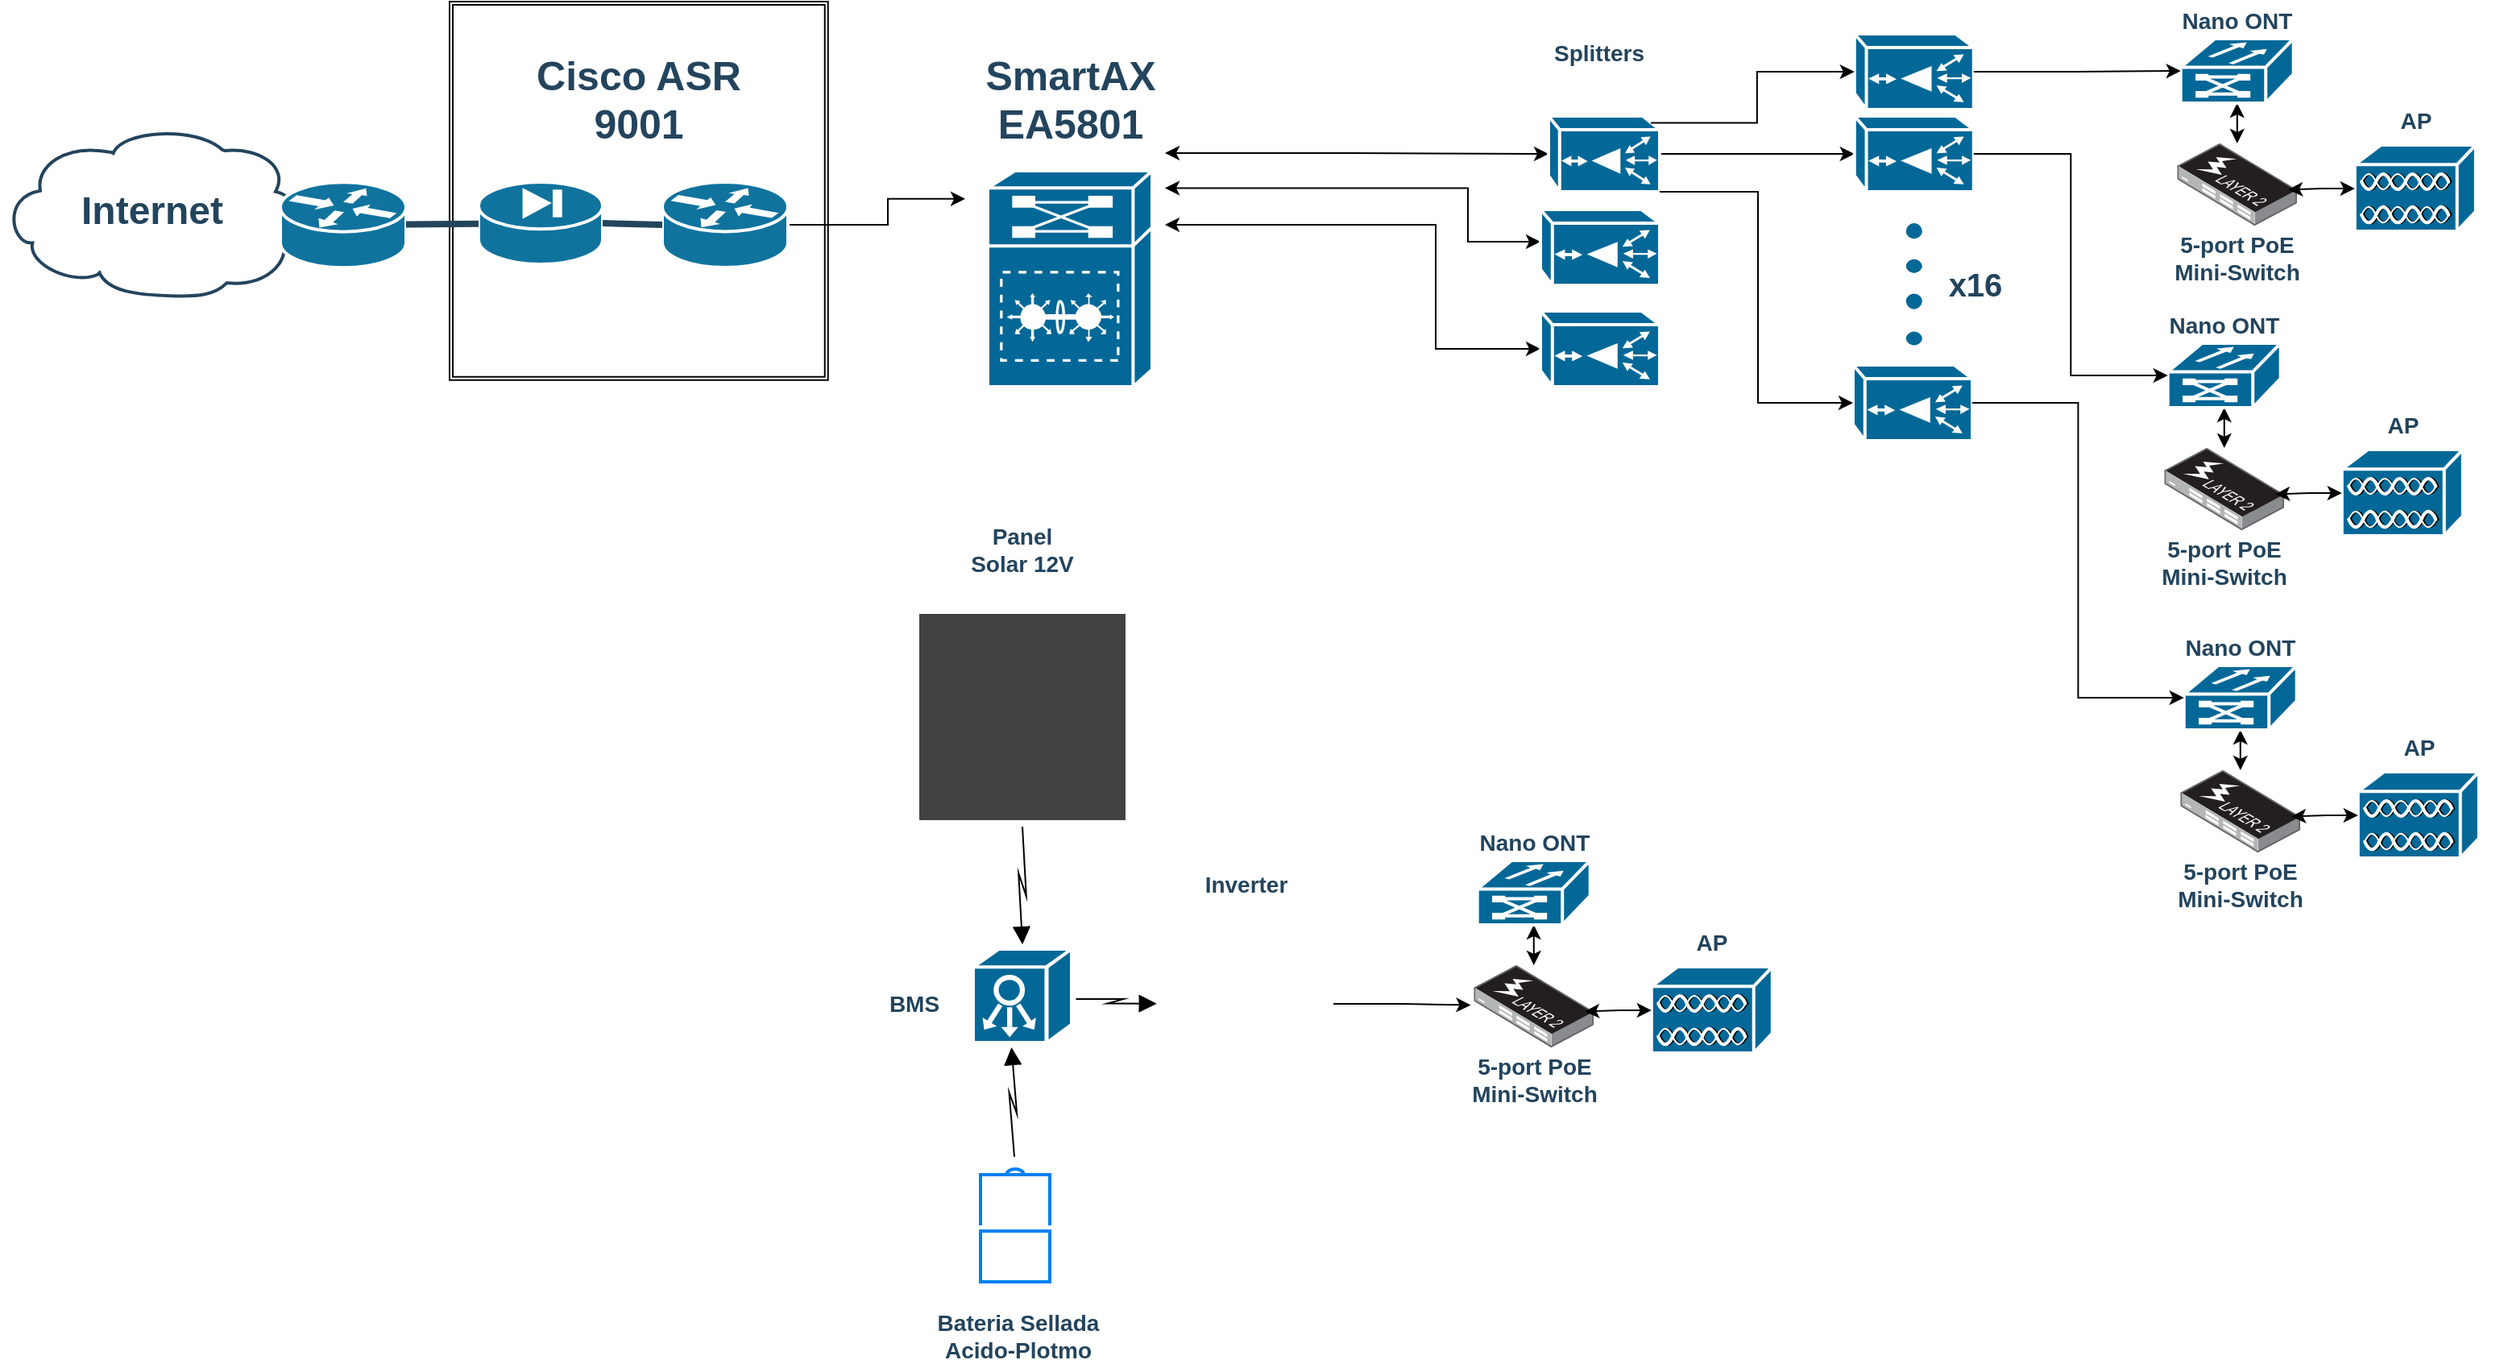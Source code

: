 <mxfile version="24.7.17">
  <diagram id="6a731a19-8d31-9384-78a2-239565b7b9f0" name="Page-1">
    <mxGraphModel dx="1273" dy="1140" grid="1" gridSize="10" guides="1" tooltips="1" connect="1" arrows="1" fold="1" page="1" pageScale="1" pageWidth="827" pageHeight="1169" background="none" math="0" shadow="0">
      <root>
        <mxCell id="0" />
        <mxCell id="1" parent="0" />
        <mxCell id="HIduxNxZEO1oK-PVGiLZ-2377" value="" style="shape=ext;double=1;whiteSpace=wrap;html=1;aspect=fixed;" vertex="1" parent="1">
          <mxGeometry x="1188" y="140" width="234.87" height="234.87" as="geometry" />
        </mxCell>
        <mxCell id="2108" value="" style="shape=mxgraph.cisco.security.pix_firewall;html=1;dashed=0;fillColor=#10739E;strokeColor=#ffffff;strokeWidth=2;verticalLabelPosition=bottom;verticalAlign=top;fontFamily=Helvetica;fontSize=36;fontColor=#FFB366" parent="1" vertex="1">
          <mxGeometry x="1206" y="252" width="77" height="51" as="geometry" />
        </mxCell>
        <mxCell id="2109" value="Internet" style="shape=mxgraph.cisco.storage.cloud;html=1;dashed=0;strokeColor=#23445D;fillColor=#ffffff;strokeWidth=2;fontFamily=Helvetica;fontSize=24;fontColor=#23445D;align=center;fontStyle=1" parent="1" vertex="1">
          <mxGeometry x="910" y="217.13" width="186" height="106" as="geometry" />
        </mxCell>
        <mxCell id="2138" value="" style="shape=mxgraph.cisco.routers.router;html=1;dashed=0;fillColor=#10739E;strokeColor=#ffffff;strokeWidth=2;verticalLabelPosition=bottom;verticalAlign=top;fontFamily=Helvetica;fontSize=36;fontColor=#FFB366" parent="1" vertex="1">
          <mxGeometry x="1083" y="252.13" width="78" height="53" as="geometry" />
        </mxCell>
        <mxCell id="2170" value="" style="elbow=horizontal;endArrow=none;html=1;strokeColor=#23445D;endFill=0;strokeWidth=4;rounded=1" parent="1" source="2108" target="2138" edge="1">
          <mxGeometry width="100" height="100" relative="1" as="geometry">
            <mxPoint x="1210" y="198.0" as="sourcePoint" />
            <mxPoint x="1210.278" y="240.083" as="targetPoint" />
          </mxGeometry>
        </mxCell>
        <mxCell id="HIduxNxZEO1oK-PVGiLZ-2269" style="edgeStyle=orthogonalEdgeStyle;rounded=0;orthogonalLoop=1;jettySize=auto;html=1;exitX=1;exitY=0.5;exitDx=0;exitDy=0;exitPerimeter=0;entryX=0;entryY=0.13;entryDx=-14;entryDy=0;entryPerimeter=0;" edge="1" parent="1" source="HIduxNxZEO1oK-PVGiLZ-2257" target="HIduxNxZEO1oK-PVGiLZ-2264">
          <mxGeometry relative="1" as="geometry">
            <mxPoint x="1440" y="300.0" as="targetPoint" />
          </mxGeometry>
        </mxCell>
        <mxCell id="HIduxNxZEO1oK-PVGiLZ-2257" value="" style="shape=mxgraph.cisco.routers.router;html=1;dashed=0;fillColor=#10739E;strokeColor=#ffffff;strokeWidth=2;verticalLabelPosition=bottom;verticalAlign=top;fontFamily=Helvetica;fontSize=36;fontColor=#FFB366" vertex="1" parent="1">
          <mxGeometry x="1320" y="252" width="78" height="53" as="geometry" />
        </mxCell>
        <mxCell id="HIduxNxZEO1oK-PVGiLZ-2260" value="" style="elbow=horizontal;endArrow=none;html=1;strokeColor=#23445D;endFill=0;strokeWidth=4;rounded=1;exitX=1;exitY=0.5;exitDx=0;exitDy=0;exitPerimeter=0;entryX=0;entryY=0.5;entryDx=0;entryDy=0;entryPerimeter=0;" edge="1" parent="1" source="2108" target="HIduxNxZEO1oK-PVGiLZ-2257">
          <mxGeometry width="100" height="100" relative="1" as="geometry">
            <mxPoint x="1300" y="193" as="sourcePoint" />
            <mxPoint x="1189" y="116" as="targetPoint" />
          </mxGeometry>
        </mxCell>
        <mxCell id="HIduxNxZEO1oK-PVGiLZ-2277" style="edgeStyle=orthogonalEdgeStyle;rounded=0;orthogonalLoop=1;jettySize=auto;html=1;exitX=1;exitY=0.08;exitDx=8;exitDy=0;exitPerimeter=0;startArrow=classic;startFill=1;" edge="1" parent="1" source="HIduxNxZEO1oK-PVGiLZ-2264" target="HIduxNxZEO1oK-PVGiLZ-2272">
          <mxGeometry relative="1" as="geometry">
            <Array as="points">
              <mxPoint x="1820" y="256" />
              <mxPoint x="1820" y="289" />
            </Array>
          </mxGeometry>
        </mxCell>
        <mxCell id="HIduxNxZEO1oK-PVGiLZ-2264" value="" style="shape=mxgraph.cisco.misc.vss;sketch=0;html=1;pointerEvents=1;dashed=0;fillColor=#036897;strokeColor=#ffffff;strokeWidth=2;verticalLabelPosition=bottom;verticalAlign=top;align=center;outlineConnect=0;points=[[0,0.13,0,-14,0],[0,0.37,0,-14,0],[0,0.62,0,-14,0],[0,0.87,0,-14,0],[1,0,0,8,-10],[1,0.08,0,8,0],[1,0.25,0,8,0],[1,0.42,0,8,0],[1,0.57,0,8,0],[1,0.75,0,8,0],[1,0.92,0,8,0]];" vertex="1" parent="1">
          <mxGeometry x="1522" y="245" width="102" height="134" as="geometry" />
        </mxCell>
        <mxCell id="HIduxNxZEO1oK-PVGiLZ-2271" style="edgeStyle=orthogonalEdgeStyle;rounded=0;orthogonalLoop=1;jettySize=auto;html=1;exitX=1;exitY=0;exitDx=8;exitDy=-11;exitPerimeter=0;entryX=1;entryY=0.5;entryDx=0;entryDy=0;entryPerimeter=0;jumpStyle=none;startArrow=classic;startFill=1;" edge="1" parent="1" source="HIduxNxZEO1oK-PVGiLZ-2264" target="HIduxNxZEO1oK-PVGiLZ-2266">
          <mxGeometry relative="1" as="geometry" />
        </mxCell>
        <mxCell id="HIduxNxZEO1oK-PVGiLZ-2281" style="edgeStyle=orthogonalEdgeStyle;rounded=0;orthogonalLoop=1;jettySize=auto;html=1;exitX=1;exitY=0.25;exitDx=8;exitDy=0;exitPerimeter=0;startArrow=classic;startFill=1;entryX=1;entryY=0.5;entryDx=0;entryDy=0;entryPerimeter=0;" edge="1" parent="1" source="HIduxNxZEO1oK-PVGiLZ-2264" target="HIduxNxZEO1oK-PVGiLZ-2275">
          <mxGeometry relative="1" as="geometry">
            <mxPoint x="1800" y="399" as="targetPoint" />
            <Array as="points">
              <mxPoint x="1800" y="279" />
              <mxPoint x="1800" y="356" />
            </Array>
          </mxGeometry>
        </mxCell>
        <mxCell id="HIduxNxZEO1oK-PVGiLZ-2282" value="&lt;font color=&quot;#23445d&quot;&gt;Splitters&lt;/font&gt;" style="rounded=1;whiteSpace=wrap;html=1;strokeColor=none;fillColor=none;fontSize=14;fontColor=#742B21;align=center;fontStyle=1" vertex="1" parent="1">
          <mxGeometry x="1864.5" y="162" width="73" height="19" as="geometry" />
        </mxCell>
        <mxCell id="HIduxNxZEO1oK-PVGiLZ-2295" value="" style="group" vertex="1" connectable="0" parent="1">
          <mxGeometry x="2248" y="140" width="209.25" height="168" as="geometry" />
        </mxCell>
        <mxCell id="HIduxNxZEO1oK-PVGiLZ-2291" value="&lt;font color=&quot;#23445d&quot;&gt;AP&lt;/font&gt;" style="rounded=1;whiteSpace=wrap;html=1;strokeColor=none;fillColor=none;fontSize=14;fontColor=#742B21;align=center;fontStyle=1" vertex="1" parent="HIduxNxZEO1oK-PVGiLZ-2295">
          <mxGeometry x="110.55" y="64.5" width="98.7" height="19" as="geometry" />
        </mxCell>
        <mxCell id="HIduxNxZEO1oK-PVGiLZ-2319" value="" style="group" vertex="1" connectable="0" parent="HIduxNxZEO1oK-PVGiLZ-2295">
          <mxGeometry width="197.4" height="168" as="geometry" />
        </mxCell>
        <mxCell id="HIduxNxZEO1oK-PVGiLZ-2293" style="edgeStyle=orthogonalEdgeStyle;rounded=0;orthogonalLoop=1;jettySize=auto;html=1;exitX=0.5;exitY=1;exitDx=0;exitDy=0;exitPerimeter=0;startArrow=classic;startFill=1;" edge="1" parent="HIduxNxZEO1oK-PVGiLZ-2319" source="HIduxNxZEO1oK-PVGiLZ-2268" target="HIduxNxZEO1oK-PVGiLZ-2283">
          <mxGeometry relative="1" as="geometry" />
        </mxCell>
        <mxCell id="HIduxNxZEO1oK-PVGiLZ-2268" value="" style="shape=mxgraph.cisco.misc.iptc;sketch=0;html=1;pointerEvents=1;dashed=0;fillColor=#036897;strokeColor=#ffffff;strokeWidth=2;verticalLabelPosition=bottom;verticalAlign=top;align=center;outlineConnect=0;" vertex="1" parent="HIduxNxZEO1oK-PVGiLZ-2319">
          <mxGeometry x="14.35" y="23" width="70" height="40" as="geometry" />
        </mxCell>
        <mxCell id="HIduxNxZEO1oK-PVGiLZ-2283" value="" style="image;points=[];aspect=fixed;html=1;align=center;shadow=0;dashed=0;image=img/lib/allied_telesis/switch/Switch_24_port_L2_POE.svg;" vertex="1" parent="HIduxNxZEO1oK-PVGiLZ-2319">
          <mxGeometry x="12.15" y="88" width="74.4" height="51" as="geometry" />
        </mxCell>
        <mxCell id="HIduxNxZEO1oK-PVGiLZ-2288" value="&lt;font color=&quot;#23445d&quot;&gt;5-port PoE&lt;/font&gt;&lt;div&gt;&lt;font color=&quot;#23445d&quot;&gt;Mini-Switch&lt;/font&gt;&lt;/div&gt;" style="rounded=1;whiteSpace=wrap;html=1;strokeColor=none;fillColor=none;fontSize=14;fontColor=#742B21;align=center;fontStyle=1" vertex="1" parent="HIduxNxZEO1oK-PVGiLZ-2319">
          <mxGeometry x="4.547e-13" y="149" width="98.7" height="19" as="geometry" />
        </mxCell>
        <mxCell id="HIduxNxZEO1oK-PVGiLZ-2290" value="&lt;font color=&quot;#23445d&quot;&gt;Nano ONT&lt;/font&gt;" style="rounded=1;whiteSpace=wrap;html=1;strokeColor=none;fillColor=none;fontSize=14;fontColor=#742B21;align=center;fontStyle=1" vertex="1" parent="HIduxNxZEO1oK-PVGiLZ-2319">
          <mxGeometry width="98.7" height="23" as="geometry" />
        </mxCell>
        <mxCell id="HIduxNxZEO1oK-PVGiLZ-2292" value="" style="shape=mxgraph.cisco.misc.dual_mode;sketch=0;html=1;pointerEvents=1;dashed=0;fillColor=#036897;strokeColor=#ffffff;strokeWidth=2;verticalLabelPosition=bottom;verticalAlign=top;align=center;outlineConnect=0;" vertex="1" parent="HIduxNxZEO1oK-PVGiLZ-2319">
          <mxGeometry x="122.4" y="89" width="75" height="54" as="geometry" />
        </mxCell>
        <mxCell id="HIduxNxZEO1oK-PVGiLZ-2294" style="edgeStyle=orthogonalEdgeStyle;rounded=0;orthogonalLoop=1;jettySize=auto;html=1;exitX=0;exitY=0.5;exitDx=0;exitDy=0;exitPerimeter=0;entryX=0.926;entryY=0.564;entryDx=0;entryDy=0;entryPerimeter=0;startArrow=classic;startFill=1;" edge="1" parent="HIduxNxZEO1oK-PVGiLZ-2319" source="HIduxNxZEO1oK-PVGiLZ-2292" target="HIduxNxZEO1oK-PVGiLZ-2283">
          <mxGeometry relative="1" as="geometry" />
        </mxCell>
        <mxCell id="HIduxNxZEO1oK-PVGiLZ-2306" style="edgeStyle=orthogonalEdgeStyle;rounded=0;orthogonalLoop=1;jettySize=auto;html=1;exitX=0;exitY=0.5;exitDx=0;exitDy=0;exitPerimeter=0;" edge="1" parent="1" source="HIduxNxZEO1oK-PVGiLZ-2266" target="HIduxNxZEO1oK-PVGiLZ-2303">
          <mxGeometry relative="1" as="geometry" />
        </mxCell>
        <mxCell id="HIduxNxZEO1oK-PVGiLZ-2266" value="" style="shape=mxgraph.cisco.misc.wae;sketch=0;html=1;pointerEvents=1;dashed=0;fillColor=#036897;strokeColor=#ffffff;strokeWidth=2;verticalLabelPosition=bottom;verticalAlign=top;align=center;outlineConnect=0;flipH=1;" vertex="1" parent="1">
          <mxGeometry x="1870" y="211" width="69" height="47.03" as="geometry" />
        </mxCell>
        <mxCell id="HIduxNxZEO1oK-PVGiLZ-2272" value="" style="shape=mxgraph.cisco.misc.wae;sketch=0;html=1;pointerEvents=1;dashed=0;fillColor=#036897;strokeColor=#ffffff;strokeWidth=2;verticalLabelPosition=bottom;verticalAlign=top;align=center;outlineConnect=0;flipH=1;" vertex="1" parent="1">
          <mxGeometry x="1865" y="269.05" width="74" height="47.028" as="geometry" />
        </mxCell>
        <mxCell id="HIduxNxZEO1oK-PVGiLZ-2275" value="" style="shape=mxgraph.cisco.misc.wae;sketch=0;html=1;pointerEvents=1;dashed=0;fillColor=#036897;strokeColor=#ffffff;strokeWidth=2;verticalLabelPosition=bottom;verticalAlign=top;align=center;outlineConnect=0;flipH=1;" vertex="1" parent="1">
          <mxGeometry x="1865" y="331.972" width="74" height="47.028" as="geometry" />
        </mxCell>
        <mxCell id="HIduxNxZEO1oK-PVGiLZ-2296" value="" style="shape=mxgraph.cisco.misc.dot-dot;sketch=0;html=1;pointerEvents=1;dashed=0;fillColor=#036897;strokeColor=#ffffff;strokeWidth=2;verticalLabelPosition=bottom;verticalAlign=top;align=center;outlineConnect=0;rotation=90;" vertex="1" parent="1">
          <mxGeometry x="2059" y="306.01" width="75.75" height="18.75" as="geometry" />
        </mxCell>
        <mxCell id="HIduxNxZEO1oK-PVGiLZ-2297" value="&lt;font style=&quot;font-size: 20px;&quot; color=&quot;#23445d&quot;&gt;x16&lt;/font&gt;" style="rounded=1;whiteSpace=wrap;html=1;strokeColor=none;fillColor=none;fontSize=14;fontColor=#742B21;align=center;fontStyle=1" vertex="1" parent="1">
          <mxGeometry x="2109.88" y="307.63" width="50" height="15.5" as="geometry" />
        </mxCell>
        <mxCell id="HIduxNxZEO1oK-PVGiLZ-2300" value="" style="shape=mxgraph.cisco.misc.wae;sketch=0;html=1;pointerEvents=1;dashed=0;fillColor=#036897;strokeColor=#ffffff;strokeWidth=2;verticalLabelPosition=bottom;verticalAlign=top;align=center;outlineConnect=0;flipH=1;" vertex="1" parent="1">
          <mxGeometry x="2059.88" y="160" width="74" height="47.028" as="geometry" />
        </mxCell>
        <mxCell id="HIduxNxZEO1oK-PVGiLZ-2301" style="edgeStyle=orthogonalEdgeStyle;rounded=0;orthogonalLoop=1;jettySize=auto;html=1;entryX=1;entryY=0.5;entryDx=0;entryDy=0;entryPerimeter=0;exitX=0.08;exitY=0.09;exitDx=0;exitDy=0;exitPerimeter=0;" edge="1" parent="1" source="HIduxNxZEO1oK-PVGiLZ-2266" target="HIduxNxZEO1oK-PVGiLZ-2300">
          <mxGeometry relative="1" as="geometry">
            <mxPoint x="2010" y="239" as="sourcePoint" />
          </mxGeometry>
        </mxCell>
        <mxCell id="HIduxNxZEO1oK-PVGiLZ-2303" value="" style="shape=mxgraph.cisco.misc.wae;sketch=0;html=1;pointerEvents=1;dashed=0;fillColor=#036897;strokeColor=#ffffff;strokeWidth=2;verticalLabelPosition=bottom;verticalAlign=top;align=center;outlineConnect=0;flipH=1;" vertex="1" parent="1">
          <mxGeometry x="2059.88" y="210.98" width="74" height="47.028" as="geometry" />
        </mxCell>
        <mxCell id="HIduxNxZEO1oK-PVGiLZ-2307" value="" style="shape=mxgraph.cisco.misc.wae;sketch=0;html=1;pointerEvents=1;dashed=0;fillColor=#036897;strokeColor=#ffffff;strokeWidth=2;verticalLabelPosition=bottom;verticalAlign=top;align=center;outlineConnect=0;flipH=1;" vertex="1" parent="1">
          <mxGeometry x="2059" y="365.51" width="74" height="47.028" as="geometry" />
        </mxCell>
        <mxCell id="HIduxNxZEO1oK-PVGiLZ-2308" style="edgeStyle=orthogonalEdgeStyle;rounded=0;orthogonalLoop=1;jettySize=auto;html=1;exitX=0;exitY=1;exitDx=0;exitDy=0;exitPerimeter=0;entryX=1;entryY=0.5;entryDx=0;entryDy=0;entryPerimeter=0;" edge="1" parent="1" source="HIduxNxZEO1oK-PVGiLZ-2266" target="HIduxNxZEO1oK-PVGiLZ-2307">
          <mxGeometry relative="1" as="geometry">
            <Array as="points">
              <mxPoint x="2000" y="258" />
              <mxPoint x="2000" y="389" />
            </Array>
          </mxGeometry>
        </mxCell>
        <mxCell id="HIduxNxZEO1oK-PVGiLZ-2309" style="edgeStyle=orthogonalEdgeStyle;rounded=0;orthogonalLoop=1;jettySize=auto;html=1;exitX=0;exitY=0.5;exitDx=0;exitDy=0;exitPerimeter=0;entryX=0;entryY=0.5;entryDx=0;entryDy=0;entryPerimeter=0;" edge="1" parent="1" source="HIduxNxZEO1oK-PVGiLZ-2300" target="HIduxNxZEO1oK-PVGiLZ-2268">
          <mxGeometry relative="1" as="geometry" />
        </mxCell>
        <mxCell id="HIduxNxZEO1oK-PVGiLZ-2320" value="" style="group" vertex="1" connectable="0" parent="1">
          <mxGeometry x="2240" y="329" width="209.25" height="168" as="geometry" />
        </mxCell>
        <mxCell id="HIduxNxZEO1oK-PVGiLZ-2321" value="&lt;font color=&quot;#23445d&quot;&gt;AP&lt;/font&gt;" style="rounded=1;whiteSpace=wrap;html=1;strokeColor=none;fillColor=none;fontSize=14;fontColor=#742B21;align=center;fontStyle=1" vertex="1" parent="HIduxNxZEO1oK-PVGiLZ-2320">
          <mxGeometry x="110.55" y="64.5" width="98.7" height="19" as="geometry" />
        </mxCell>
        <mxCell id="HIduxNxZEO1oK-PVGiLZ-2322" value="" style="group" vertex="1" connectable="0" parent="HIduxNxZEO1oK-PVGiLZ-2320">
          <mxGeometry width="197.4" height="168" as="geometry" />
        </mxCell>
        <mxCell id="HIduxNxZEO1oK-PVGiLZ-2323" style="edgeStyle=orthogonalEdgeStyle;rounded=0;orthogonalLoop=1;jettySize=auto;html=1;exitX=0.5;exitY=1;exitDx=0;exitDy=0;exitPerimeter=0;startArrow=classic;startFill=1;" edge="1" parent="HIduxNxZEO1oK-PVGiLZ-2322" source="HIduxNxZEO1oK-PVGiLZ-2324" target="HIduxNxZEO1oK-PVGiLZ-2325">
          <mxGeometry relative="1" as="geometry" />
        </mxCell>
        <mxCell id="HIduxNxZEO1oK-PVGiLZ-2324" value="" style="shape=mxgraph.cisco.misc.iptc;sketch=0;html=1;pointerEvents=1;dashed=0;fillColor=#036897;strokeColor=#ffffff;strokeWidth=2;verticalLabelPosition=bottom;verticalAlign=top;align=center;outlineConnect=0;" vertex="1" parent="HIduxNxZEO1oK-PVGiLZ-2322">
          <mxGeometry x="14.35" y="23" width="70" height="40" as="geometry" />
        </mxCell>
        <mxCell id="HIduxNxZEO1oK-PVGiLZ-2325" value="" style="image;points=[];aspect=fixed;html=1;align=center;shadow=0;dashed=0;image=img/lib/allied_telesis/switch/Switch_24_port_L2_POE.svg;" vertex="1" parent="HIduxNxZEO1oK-PVGiLZ-2322">
          <mxGeometry x="12.15" y="88" width="74.4" height="51" as="geometry" />
        </mxCell>
        <mxCell id="HIduxNxZEO1oK-PVGiLZ-2326" value="&lt;font color=&quot;#23445d&quot;&gt;5-port PoE&lt;/font&gt;&lt;div&gt;&lt;font color=&quot;#23445d&quot;&gt;Mini-Switch&lt;/font&gt;&lt;/div&gt;" style="rounded=1;whiteSpace=wrap;html=1;strokeColor=none;fillColor=none;fontSize=14;fontColor=#742B21;align=center;fontStyle=1" vertex="1" parent="HIduxNxZEO1oK-PVGiLZ-2322">
          <mxGeometry x="4.547e-13" y="149" width="98.7" height="19" as="geometry" />
        </mxCell>
        <mxCell id="HIduxNxZEO1oK-PVGiLZ-2327" value="&lt;font color=&quot;#23445d&quot;&gt;Nano ONT&lt;/font&gt;" style="rounded=1;whiteSpace=wrap;html=1;strokeColor=none;fillColor=none;fontSize=14;fontColor=#742B21;align=center;fontStyle=1" vertex="1" parent="HIduxNxZEO1oK-PVGiLZ-2322">
          <mxGeometry width="98.7" height="23" as="geometry" />
        </mxCell>
        <mxCell id="HIduxNxZEO1oK-PVGiLZ-2328" value="" style="shape=mxgraph.cisco.misc.dual_mode;sketch=0;html=1;pointerEvents=1;dashed=0;fillColor=#036897;strokeColor=#ffffff;strokeWidth=2;verticalLabelPosition=bottom;verticalAlign=top;align=center;outlineConnect=0;" vertex="1" parent="HIduxNxZEO1oK-PVGiLZ-2322">
          <mxGeometry x="122.4" y="89" width="75" height="54" as="geometry" />
        </mxCell>
        <mxCell id="HIduxNxZEO1oK-PVGiLZ-2329" style="edgeStyle=orthogonalEdgeStyle;rounded=0;orthogonalLoop=1;jettySize=auto;html=1;exitX=0;exitY=0.5;exitDx=0;exitDy=0;exitPerimeter=0;entryX=0.926;entryY=0.564;entryDx=0;entryDy=0;entryPerimeter=0;startArrow=classic;startFill=1;" edge="1" parent="HIduxNxZEO1oK-PVGiLZ-2322" source="HIduxNxZEO1oK-PVGiLZ-2328" target="HIduxNxZEO1oK-PVGiLZ-2325">
          <mxGeometry relative="1" as="geometry" />
        </mxCell>
        <mxCell id="HIduxNxZEO1oK-PVGiLZ-2330" style="edgeStyle=orthogonalEdgeStyle;rounded=0;orthogonalLoop=1;jettySize=auto;html=1;exitX=0;exitY=0.5;exitDx=0;exitDy=0;exitPerimeter=0;entryX=0;entryY=0.5;entryDx=0;entryDy=0;entryPerimeter=0;" edge="1" parent="1" source="HIduxNxZEO1oK-PVGiLZ-2303" target="HIduxNxZEO1oK-PVGiLZ-2324">
          <mxGeometry relative="1" as="geometry" />
        </mxCell>
        <mxCell id="HIduxNxZEO1oK-PVGiLZ-2331" value="" style="group" vertex="1" connectable="0" parent="1">
          <mxGeometry x="2250" y="529" width="209.25" height="168" as="geometry" />
        </mxCell>
        <mxCell id="HIduxNxZEO1oK-PVGiLZ-2332" value="&lt;font color=&quot;#23445d&quot;&gt;AP&lt;/font&gt;" style="rounded=1;whiteSpace=wrap;html=1;strokeColor=none;fillColor=none;fontSize=14;fontColor=#742B21;align=center;fontStyle=1" vertex="1" parent="HIduxNxZEO1oK-PVGiLZ-2331">
          <mxGeometry x="110.55" y="64.5" width="98.7" height="19" as="geometry" />
        </mxCell>
        <mxCell id="HIduxNxZEO1oK-PVGiLZ-2333" value="" style="group" vertex="1" connectable="0" parent="HIduxNxZEO1oK-PVGiLZ-2331">
          <mxGeometry width="197.4" height="168" as="geometry" />
        </mxCell>
        <mxCell id="HIduxNxZEO1oK-PVGiLZ-2334" style="edgeStyle=orthogonalEdgeStyle;rounded=0;orthogonalLoop=1;jettySize=auto;html=1;exitX=0.5;exitY=1;exitDx=0;exitDy=0;exitPerimeter=0;startArrow=classic;startFill=1;" edge="1" parent="HIduxNxZEO1oK-PVGiLZ-2333" source="HIduxNxZEO1oK-PVGiLZ-2335" target="HIduxNxZEO1oK-PVGiLZ-2336">
          <mxGeometry relative="1" as="geometry" />
        </mxCell>
        <mxCell id="HIduxNxZEO1oK-PVGiLZ-2335" value="" style="shape=mxgraph.cisco.misc.iptc;sketch=0;html=1;pointerEvents=1;dashed=0;fillColor=#036897;strokeColor=#ffffff;strokeWidth=2;verticalLabelPosition=bottom;verticalAlign=top;align=center;outlineConnect=0;" vertex="1" parent="HIduxNxZEO1oK-PVGiLZ-2333">
          <mxGeometry x="14.35" y="23" width="70" height="40" as="geometry" />
        </mxCell>
        <mxCell id="HIduxNxZEO1oK-PVGiLZ-2336" value="" style="image;points=[];aspect=fixed;html=1;align=center;shadow=0;dashed=0;image=img/lib/allied_telesis/switch/Switch_24_port_L2_POE.svg;" vertex="1" parent="HIduxNxZEO1oK-PVGiLZ-2333">
          <mxGeometry x="12.15" y="88" width="74.4" height="51" as="geometry" />
        </mxCell>
        <mxCell id="HIduxNxZEO1oK-PVGiLZ-2337" value="&lt;font color=&quot;#23445d&quot;&gt;5-port PoE&lt;/font&gt;&lt;div&gt;&lt;font color=&quot;#23445d&quot;&gt;Mini-Switch&lt;/font&gt;&lt;/div&gt;" style="rounded=1;whiteSpace=wrap;html=1;strokeColor=none;fillColor=none;fontSize=14;fontColor=#742B21;align=center;fontStyle=1" vertex="1" parent="HIduxNxZEO1oK-PVGiLZ-2333">
          <mxGeometry x="4.547e-13" y="149" width="98.7" height="19" as="geometry" />
        </mxCell>
        <mxCell id="HIduxNxZEO1oK-PVGiLZ-2338" value="&lt;font color=&quot;#23445d&quot;&gt;Nano ONT&lt;/font&gt;" style="rounded=1;whiteSpace=wrap;html=1;strokeColor=none;fillColor=none;fontSize=14;fontColor=#742B21;align=center;fontStyle=1" vertex="1" parent="HIduxNxZEO1oK-PVGiLZ-2333">
          <mxGeometry width="98.7" height="23" as="geometry" />
        </mxCell>
        <mxCell id="HIduxNxZEO1oK-PVGiLZ-2339" value="" style="shape=mxgraph.cisco.misc.dual_mode;sketch=0;html=1;pointerEvents=1;dashed=0;fillColor=#036897;strokeColor=#ffffff;strokeWidth=2;verticalLabelPosition=bottom;verticalAlign=top;align=center;outlineConnect=0;" vertex="1" parent="HIduxNxZEO1oK-PVGiLZ-2333">
          <mxGeometry x="122.4" y="89" width="75" height="54" as="geometry" />
        </mxCell>
        <mxCell id="HIduxNxZEO1oK-PVGiLZ-2340" style="edgeStyle=orthogonalEdgeStyle;rounded=0;orthogonalLoop=1;jettySize=auto;html=1;exitX=0;exitY=0.5;exitDx=0;exitDy=0;exitPerimeter=0;entryX=0.926;entryY=0.564;entryDx=0;entryDy=0;entryPerimeter=0;startArrow=classic;startFill=1;" edge="1" parent="HIduxNxZEO1oK-PVGiLZ-2333" source="HIduxNxZEO1oK-PVGiLZ-2339" target="HIduxNxZEO1oK-PVGiLZ-2336">
          <mxGeometry relative="1" as="geometry" />
        </mxCell>
        <mxCell id="HIduxNxZEO1oK-PVGiLZ-2341" style="edgeStyle=orthogonalEdgeStyle;rounded=0;orthogonalLoop=1;jettySize=auto;html=1;exitX=0;exitY=0.5;exitDx=0;exitDy=0;exitPerimeter=0;entryX=0;entryY=0.5;entryDx=0;entryDy=0;entryPerimeter=0;" edge="1" parent="1" source="HIduxNxZEO1oK-PVGiLZ-2307" target="HIduxNxZEO1oK-PVGiLZ-2335">
          <mxGeometry relative="1" as="geometry" />
        </mxCell>
        <mxCell id="HIduxNxZEO1oK-PVGiLZ-2352" value="" style="group" vertex="1" connectable="0" parent="1">
          <mxGeometry x="1811.5" y="650" width="209.25" height="168" as="geometry" />
        </mxCell>
        <mxCell id="HIduxNxZEO1oK-PVGiLZ-2353" value="&lt;font color=&quot;#23445d&quot;&gt;AP&lt;/font&gt;" style="rounded=1;whiteSpace=wrap;html=1;strokeColor=none;fillColor=none;fontSize=14;fontColor=#742B21;align=center;fontStyle=1" vertex="1" parent="HIduxNxZEO1oK-PVGiLZ-2352">
          <mxGeometry x="110.55" y="64.5" width="98.7" height="19" as="geometry" />
        </mxCell>
        <mxCell id="HIduxNxZEO1oK-PVGiLZ-2354" value="" style="group" vertex="1" connectable="0" parent="HIduxNxZEO1oK-PVGiLZ-2352">
          <mxGeometry width="197.4" height="168" as="geometry" />
        </mxCell>
        <mxCell id="HIduxNxZEO1oK-PVGiLZ-2355" style="edgeStyle=orthogonalEdgeStyle;rounded=0;orthogonalLoop=1;jettySize=auto;html=1;exitX=0.5;exitY=1;exitDx=0;exitDy=0;exitPerimeter=0;startArrow=classic;startFill=1;" edge="1" parent="HIduxNxZEO1oK-PVGiLZ-2354" source="HIduxNxZEO1oK-PVGiLZ-2356" target="HIduxNxZEO1oK-PVGiLZ-2357">
          <mxGeometry relative="1" as="geometry" />
        </mxCell>
        <mxCell id="HIduxNxZEO1oK-PVGiLZ-2356" value="" style="shape=mxgraph.cisco.misc.iptc;sketch=0;html=1;pointerEvents=1;dashed=0;fillColor=#036897;strokeColor=#ffffff;strokeWidth=2;verticalLabelPosition=bottom;verticalAlign=top;align=center;outlineConnect=0;" vertex="1" parent="HIduxNxZEO1oK-PVGiLZ-2354">
          <mxGeometry x="14.35" y="23" width="70" height="40" as="geometry" />
        </mxCell>
        <mxCell id="HIduxNxZEO1oK-PVGiLZ-2357" value="" style="image;points=[];aspect=fixed;html=1;align=center;shadow=0;dashed=0;image=img/lib/allied_telesis/switch/Switch_24_port_L2_POE.svg;" vertex="1" parent="HIduxNxZEO1oK-PVGiLZ-2354">
          <mxGeometry x="12.15" y="88" width="74.4" height="51" as="geometry" />
        </mxCell>
        <mxCell id="HIduxNxZEO1oK-PVGiLZ-2358" value="&lt;font color=&quot;#23445d&quot;&gt;5-port PoE&lt;/font&gt;&lt;div&gt;&lt;font color=&quot;#23445d&quot;&gt;Mini-Switch&lt;/font&gt;&lt;/div&gt;" style="rounded=1;whiteSpace=wrap;html=1;strokeColor=none;fillColor=none;fontSize=14;fontColor=#742B21;align=center;fontStyle=1" vertex="1" parent="HIduxNxZEO1oK-PVGiLZ-2354">
          <mxGeometry x="4.547e-13" y="149" width="98.7" height="19" as="geometry" />
        </mxCell>
        <mxCell id="HIduxNxZEO1oK-PVGiLZ-2359" value="&lt;font color=&quot;#23445d&quot;&gt;Nano ONT&lt;/font&gt;" style="rounded=1;whiteSpace=wrap;html=1;strokeColor=none;fillColor=none;fontSize=14;fontColor=#742B21;align=center;fontStyle=1" vertex="1" parent="HIduxNxZEO1oK-PVGiLZ-2354">
          <mxGeometry width="98.7" height="23" as="geometry" />
        </mxCell>
        <mxCell id="HIduxNxZEO1oK-PVGiLZ-2360" value="" style="shape=mxgraph.cisco.misc.dual_mode;sketch=0;html=1;pointerEvents=1;dashed=0;fillColor=#036897;strokeColor=#ffffff;strokeWidth=2;verticalLabelPosition=bottom;verticalAlign=top;align=center;outlineConnect=0;" vertex="1" parent="HIduxNxZEO1oK-PVGiLZ-2354">
          <mxGeometry x="122.4" y="89" width="75" height="54" as="geometry" />
        </mxCell>
        <mxCell id="HIduxNxZEO1oK-PVGiLZ-2361" style="edgeStyle=orthogonalEdgeStyle;rounded=0;orthogonalLoop=1;jettySize=auto;html=1;exitX=0;exitY=0.5;exitDx=0;exitDy=0;exitPerimeter=0;entryX=0.926;entryY=0.564;entryDx=0;entryDy=0;entryPerimeter=0;startArrow=classic;startFill=1;" edge="1" parent="HIduxNxZEO1oK-PVGiLZ-2354" source="HIduxNxZEO1oK-PVGiLZ-2360" target="HIduxNxZEO1oK-PVGiLZ-2357">
          <mxGeometry relative="1" as="geometry" />
        </mxCell>
        <mxCell id="HIduxNxZEO1oK-PVGiLZ-2362" value="" style="html=1;verticalLabelPosition=bottom;align=center;labelBackgroundColor=#ffffff;verticalAlign=top;strokeWidth=2;strokeColor=#0080F0;shadow=0;dashed=0;shape=mxgraph.ios7.icons.battery;rotation=-90;" vertex="1" parent="1">
          <mxGeometry x="1504" y="878" width="70" height="43" as="geometry" />
        </mxCell>
        <mxCell id="HIduxNxZEO1oK-PVGiLZ-2364" value="" style="shape=mxgraph.cisco.controllers_and_modules.system_controller;html=1;pointerEvents=1;dashed=0;fillColor=#036897;strokeColor=#ffffff;strokeWidth=2;verticalLabelPosition=bottom;verticalAlign=top;align=center;outlineConnect=0;" vertex="1" parent="1">
          <mxGeometry x="1513" y="728" width="61" height="58" as="geometry" />
        </mxCell>
        <mxCell id="HIduxNxZEO1oK-PVGiLZ-2366" value="" style="shape=image;verticalLabelPosition=bottom;labelBackgroundColor=default;verticalAlign=top;aspect=fixed;imageAspect=0;image=https://symbols-electrical.getvecta.com/stencil_224/52_power-supply-rectifier-ac-dc.af28b1a78d.png;rotation=-180;clipPath=inset(19.33% 19.67% 19.67% 19.33%);" vertex="1" parent="1">
          <mxGeometry x="1628.5" y="708" width="108" height="108" as="geometry" />
        </mxCell>
        <mxCell id="HIduxNxZEO1oK-PVGiLZ-2367" value="" style="shape=image;html=1;verticalAlign=top;verticalLabelPosition=bottom;labelBackgroundColor=#ffffff;imageAspect=0;aspect=fixed;image=https://cdn1.iconfinder.com/data/icons/science-technology-outline-24-px/24/tech_solar_panelsolar_cellsolar_energy_panelsolar_system-128.png;imageBorder=none;imageBackground=#424242;fillStyle=auto;" vertex="1" parent="1">
          <mxGeometry x="1479.5" y="520" width="128" height="128" as="geometry" />
        </mxCell>
        <mxCell id="HIduxNxZEO1oK-PVGiLZ-2368" value="" style="shape=mxgraph.lean_mapping.electronic_info_flow_edge;html=1;rounded=0;exitX=0.5;exitY=1;exitDx=0;exitDy=0;" edge="1" parent="1" source="HIduxNxZEO1oK-PVGiLZ-2367" target="HIduxNxZEO1oK-PVGiLZ-2364">
          <mxGeometry width="100" height="100" relative="1" as="geometry">
            <mxPoint x="1688.5" y="658" as="sourcePoint" />
            <mxPoint x="1788.5" y="558" as="targetPoint" />
          </mxGeometry>
        </mxCell>
        <mxCell id="HIduxNxZEO1oK-PVGiLZ-2369" value="" style="shape=mxgraph.lean_mapping.electronic_info_flow_edge;html=1;rounded=0;exitX=1.054;exitY=0.491;exitDx=0;exitDy=0;entryX=0.389;entryY=1.007;entryDx=0;entryDy=0;entryPerimeter=0;exitPerimeter=0;" edge="1" parent="1" source="HIduxNxZEO1oK-PVGiLZ-2362" target="HIduxNxZEO1oK-PVGiLZ-2364">
          <mxGeometry width="100" height="100" relative="1" as="geometry">
            <mxPoint x="1553.5" y="658" as="sourcePoint" />
            <mxPoint x="1548.5" y="708" as="targetPoint" />
          </mxGeometry>
        </mxCell>
        <mxCell id="HIduxNxZEO1oK-PVGiLZ-2370" value="" style="shape=mxgraph.lean_mapping.electronic_info_flow_edge;html=1;rounded=0;entryX=1;entryY=0.5;entryDx=0;entryDy=0;" edge="1" parent="1" source="HIduxNxZEO1oK-PVGiLZ-2364" target="HIduxNxZEO1oK-PVGiLZ-2366">
          <mxGeometry width="100" height="100" relative="1" as="geometry">
            <mxPoint x="1548.5" y="871" as="sourcePoint" />
            <mxPoint x="1546.5" y="796" as="targetPoint" />
          </mxGeometry>
        </mxCell>
        <mxCell id="HIduxNxZEO1oK-PVGiLZ-2371" style="edgeStyle=orthogonalEdgeStyle;rounded=0;orthogonalLoop=1;jettySize=auto;html=1;exitX=0;exitY=0.5;exitDx=0;exitDy=0;entryX=-0.026;entryY=0.486;entryDx=0;entryDy=0;entryPerimeter=0;" edge="1" parent="1" source="HIduxNxZEO1oK-PVGiLZ-2366" target="HIduxNxZEO1oK-PVGiLZ-2357">
          <mxGeometry relative="1" as="geometry" />
        </mxCell>
        <mxCell id="HIduxNxZEO1oK-PVGiLZ-2372" value="&lt;font color=&quot;#23445d&quot;&gt;Panel Solar 12V&lt;/font&gt;" style="rounded=1;whiteSpace=wrap;html=1;strokeColor=none;fillColor=none;fontSize=14;fontColor=#742B21;align=center;fontStyle=1" vertex="1" parent="1">
          <mxGeometry x="1507" y="470" width="73" height="19" as="geometry" />
        </mxCell>
        <mxCell id="HIduxNxZEO1oK-PVGiLZ-2373" value="&lt;font color=&quot;#23445d&quot;&gt;BMS&lt;/font&gt;" style="rounded=1;whiteSpace=wrap;html=1;strokeColor=none;fillColor=none;fontSize=14;fontColor=#742B21;align=center;fontStyle=1" vertex="1" parent="1">
          <mxGeometry x="1440" y="752.5" width="73" height="19" as="geometry" />
        </mxCell>
        <mxCell id="HIduxNxZEO1oK-PVGiLZ-2374" value="&lt;font color=&quot;#23445d&quot;&gt;Bateria Sellada Acido-Plotmo&lt;/font&gt;" style="rounded=1;whiteSpace=wrap;html=1;strokeColor=none;fillColor=none;fontSize=14;fontColor=#742B21;align=center;fontStyle=1" vertex="1" parent="1">
          <mxGeometry x="1487.75" y="958" width="105.5" height="19" as="geometry" />
        </mxCell>
        <mxCell id="HIduxNxZEO1oK-PVGiLZ-2375" value="&lt;font color=&quot;#23445d&quot;&gt;Inverter&lt;/font&gt;" style="rounded=1;whiteSpace=wrap;html=1;strokeColor=none;fillColor=none;fontSize=14;fontColor=#742B21;align=center;fontStyle=1" vertex="1" parent="1">
          <mxGeometry x="1646" y="678" width="73" height="19" as="geometry" />
        </mxCell>
        <mxCell id="HIduxNxZEO1oK-PVGiLZ-2378" value="&lt;font style=&quot;font-size: 25px;&quot; color=&quot;#23445d&quot;&gt;Cisco ASR 9001&lt;/font&gt;" style="rounded=1;whiteSpace=wrap;html=1;strokeColor=none;fillColor=none;fontSize=14;fontColor=#742B21;align=center;fontStyle=1" vertex="1" parent="1">
          <mxGeometry x="1233.93" y="170" width="143" height="59" as="geometry" />
        </mxCell>
        <mxCell id="HIduxNxZEO1oK-PVGiLZ-2379" value="&lt;font color=&quot;#23445d&quot;&gt;&lt;span style=&quot;font-size: 25px;&quot;&gt;SmartAX EA5801&lt;/span&gt;&lt;/font&gt;" style="rounded=1;whiteSpace=wrap;html=1;strokeColor=none;fillColor=none;fontSize=14;fontColor=#742B21;align=center;fontStyle=1" vertex="1" parent="1">
          <mxGeometry x="1501.5" y="170" width="143" height="59" as="geometry" />
        </mxCell>
      </root>
    </mxGraphModel>
  </diagram>
</mxfile>
